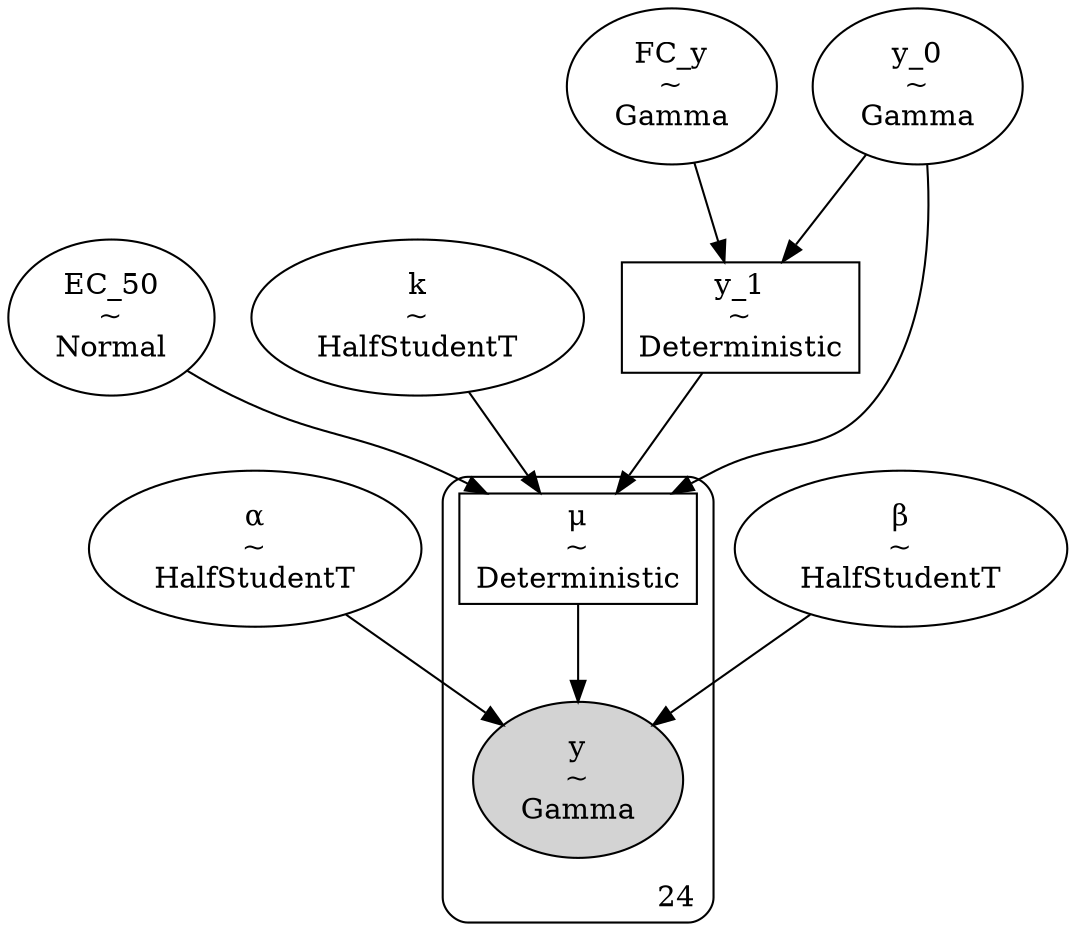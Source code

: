 digraph {
	y_1 [label="y_1
~
Deterministic" shape=box]
	EC_50 [label="EC_50
~
Normal" shape=ellipse]
	k [label="k
~
HalfStudentT" shape=ellipse]
	"α" [label="α
~
HalfStudentT" shape=ellipse]
	FC_y [label="FC_y
~
Gamma" shape=ellipse]
	y_0 [label="y_0
~
Gamma" shape=ellipse]
	"β" [label="β
~
HalfStudentT" shape=ellipse]
	subgraph cluster24 {
		y [label="y
~
Gamma" shape=ellipse style=filled]
		"μ" [label="μ
~
Deterministic" shape=box]
		label=24 labeljust=r labelloc=b style=rounded
	}
	y_0 -> y_1
	FC_y -> y_1
	EC_50 -> "μ"
	y_0 -> "μ"
	y_1 -> "μ"
	k -> "μ"
	"α" -> y
	"β" -> y
	"μ" -> y
}
